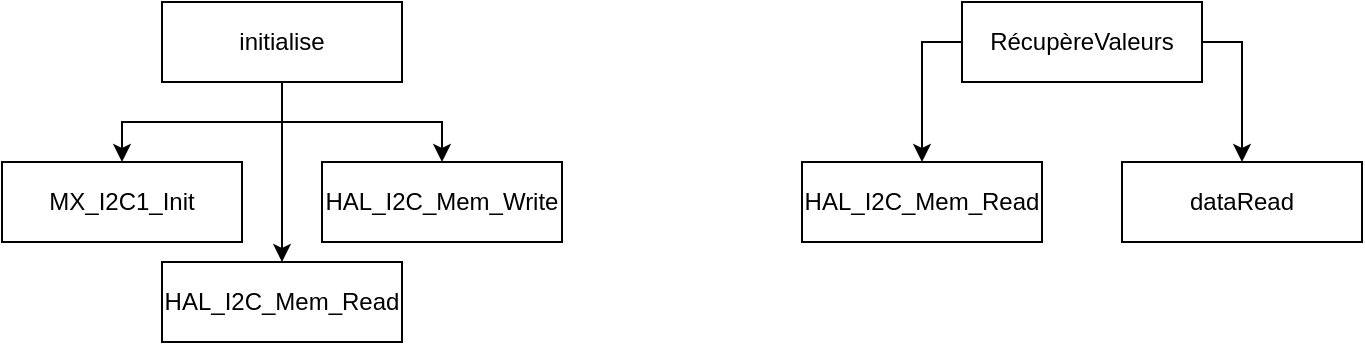 <mxfile version="21.2.9" type="github">
  <diagram name="Page-1" id="guRTanHvGvenB0OxOZgT">
    <mxGraphModel dx="1050" dy="573" grid="1" gridSize="10" guides="1" tooltips="1" connect="1" arrows="1" fold="1" page="1" pageScale="1" pageWidth="827" pageHeight="1169" math="0" shadow="0">
      <root>
        <mxCell id="0" />
        <mxCell id="1" parent="0" />
        <mxCell id="I1V7_y8G6pxatAPtQ1aG-4" style="edgeStyle=orthogonalEdgeStyle;rounded=0;orthogonalLoop=1;jettySize=auto;html=1;exitX=0;exitY=0.5;exitDx=0;exitDy=0;entryX=0.5;entryY=0;entryDx=0;entryDy=0;" edge="1" parent="1" source="I1V7_y8G6pxatAPtQ1aG-1" target="I1V7_y8G6pxatAPtQ1aG-3">
          <mxGeometry relative="1" as="geometry" />
        </mxCell>
        <mxCell id="I1V7_y8G6pxatAPtQ1aG-6" style="edgeStyle=orthogonalEdgeStyle;rounded=0;orthogonalLoop=1;jettySize=auto;html=1;exitX=1;exitY=0.5;exitDx=0;exitDy=0;entryX=0.5;entryY=0;entryDx=0;entryDy=0;" edge="1" parent="1" source="I1V7_y8G6pxatAPtQ1aG-1" target="I1V7_y8G6pxatAPtQ1aG-5">
          <mxGeometry relative="1" as="geometry" />
        </mxCell>
        <mxCell id="I1V7_y8G6pxatAPtQ1aG-1" value="RécupèreValeurs" style="rounded=0;whiteSpace=wrap;html=1;" vertex="1" parent="1">
          <mxGeometry x="520" y="40" width="120" height="40" as="geometry" />
        </mxCell>
        <mxCell id="I1V7_y8G6pxatAPtQ1aG-3" value="HAL_I2C_Mem_Read" style="rounded=0;whiteSpace=wrap;html=1;" vertex="1" parent="1">
          <mxGeometry x="440" y="120" width="120" height="40" as="geometry" />
        </mxCell>
        <mxCell id="I1V7_y8G6pxatAPtQ1aG-5" value="dataRead" style="rounded=0;whiteSpace=wrap;html=1;" vertex="1" parent="1">
          <mxGeometry x="600" y="120" width="120" height="40" as="geometry" />
        </mxCell>
        <mxCell id="I1V7_y8G6pxatAPtQ1aG-12" style="edgeStyle=orthogonalEdgeStyle;rounded=0;orthogonalLoop=1;jettySize=auto;html=1;exitX=0.5;exitY=1;exitDx=0;exitDy=0;entryX=0.5;entryY=0;entryDx=0;entryDy=0;" edge="1" parent="1" source="I1V7_y8G6pxatAPtQ1aG-7" target="I1V7_y8G6pxatAPtQ1aG-8">
          <mxGeometry relative="1" as="geometry" />
        </mxCell>
        <mxCell id="I1V7_y8G6pxatAPtQ1aG-13" style="edgeStyle=orthogonalEdgeStyle;rounded=0;orthogonalLoop=1;jettySize=auto;html=1;exitX=0.5;exitY=1;exitDx=0;exitDy=0;entryX=0.5;entryY=0;entryDx=0;entryDy=0;" edge="1" parent="1" source="I1V7_y8G6pxatAPtQ1aG-7" target="I1V7_y8G6pxatAPtQ1aG-10">
          <mxGeometry relative="1" as="geometry" />
        </mxCell>
        <mxCell id="I1V7_y8G6pxatAPtQ1aG-14" style="edgeStyle=orthogonalEdgeStyle;rounded=0;orthogonalLoop=1;jettySize=auto;html=1;exitX=0.5;exitY=1;exitDx=0;exitDy=0;entryX=0.5;entryY=0;entryDx=0;entryDy=0;" edge="1" parent="1" source="I1V7_y8G6pxatAPtQ1aG-7" target="I1V7_y8G6pxatAPtQ1aG-9">
          <mxGeometry relative="1" as="geometry" />
        </mxCell>
        <mxCell id="I1V7_y8G6pxatAPtQ1aG-7" value="initialise" style="rounded=0;whiteSpace=wrap;html=1;" vertex="1" parent="1">
          <mxGeometry x="120" y="40" width="120" height="40" as="geometry" />
        </mxCell>
        <mxCell id="I1V7_y8G6pxatAPtQ1aG-8" value="MX_I2C1_Init" style="rounded=0;whiteSpace=wrap;html=1;" vertex="1" parent="1">
          <mxGeometry x="40" y="120" width="120" height="40" as="geometry" />
        </mxCell>
        <mxCell id="I1V7_y8G6pxatAPtQ1aG-9" value="HAL_I2C_Mem_Read" style="rounded=0;whiteSpace=wrap;html=1;" vertex="1" parent="1">
          <mxGeometry x="120" y="170" width="120" height="40" as="geometry" />
        </mxCell>
        <mxCell id="I1V7_y8G6pxatAPtQ1aG-10" value="HAL_I2C_Mem_Write" style="rounded=0;whiteSpace=wrap;html=1;" vertex="1" parent="1">
          <mxGeometry x="200" y="120" width="120" height="40" as="geometry" />
        </mxCell>
      </root>
    </mxGraphModel>
  </diagram>
</mxfile>
